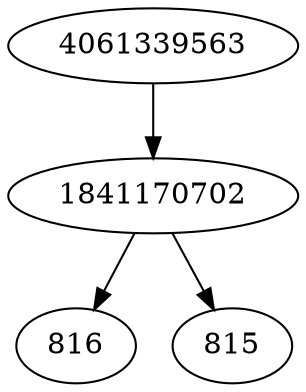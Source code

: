 strict digraph  {
816;
4061339563;
1841170702;
815;
4061339563 -> 1841170702;
1841170702 -> 815;
1841170702 -> 816;
}
